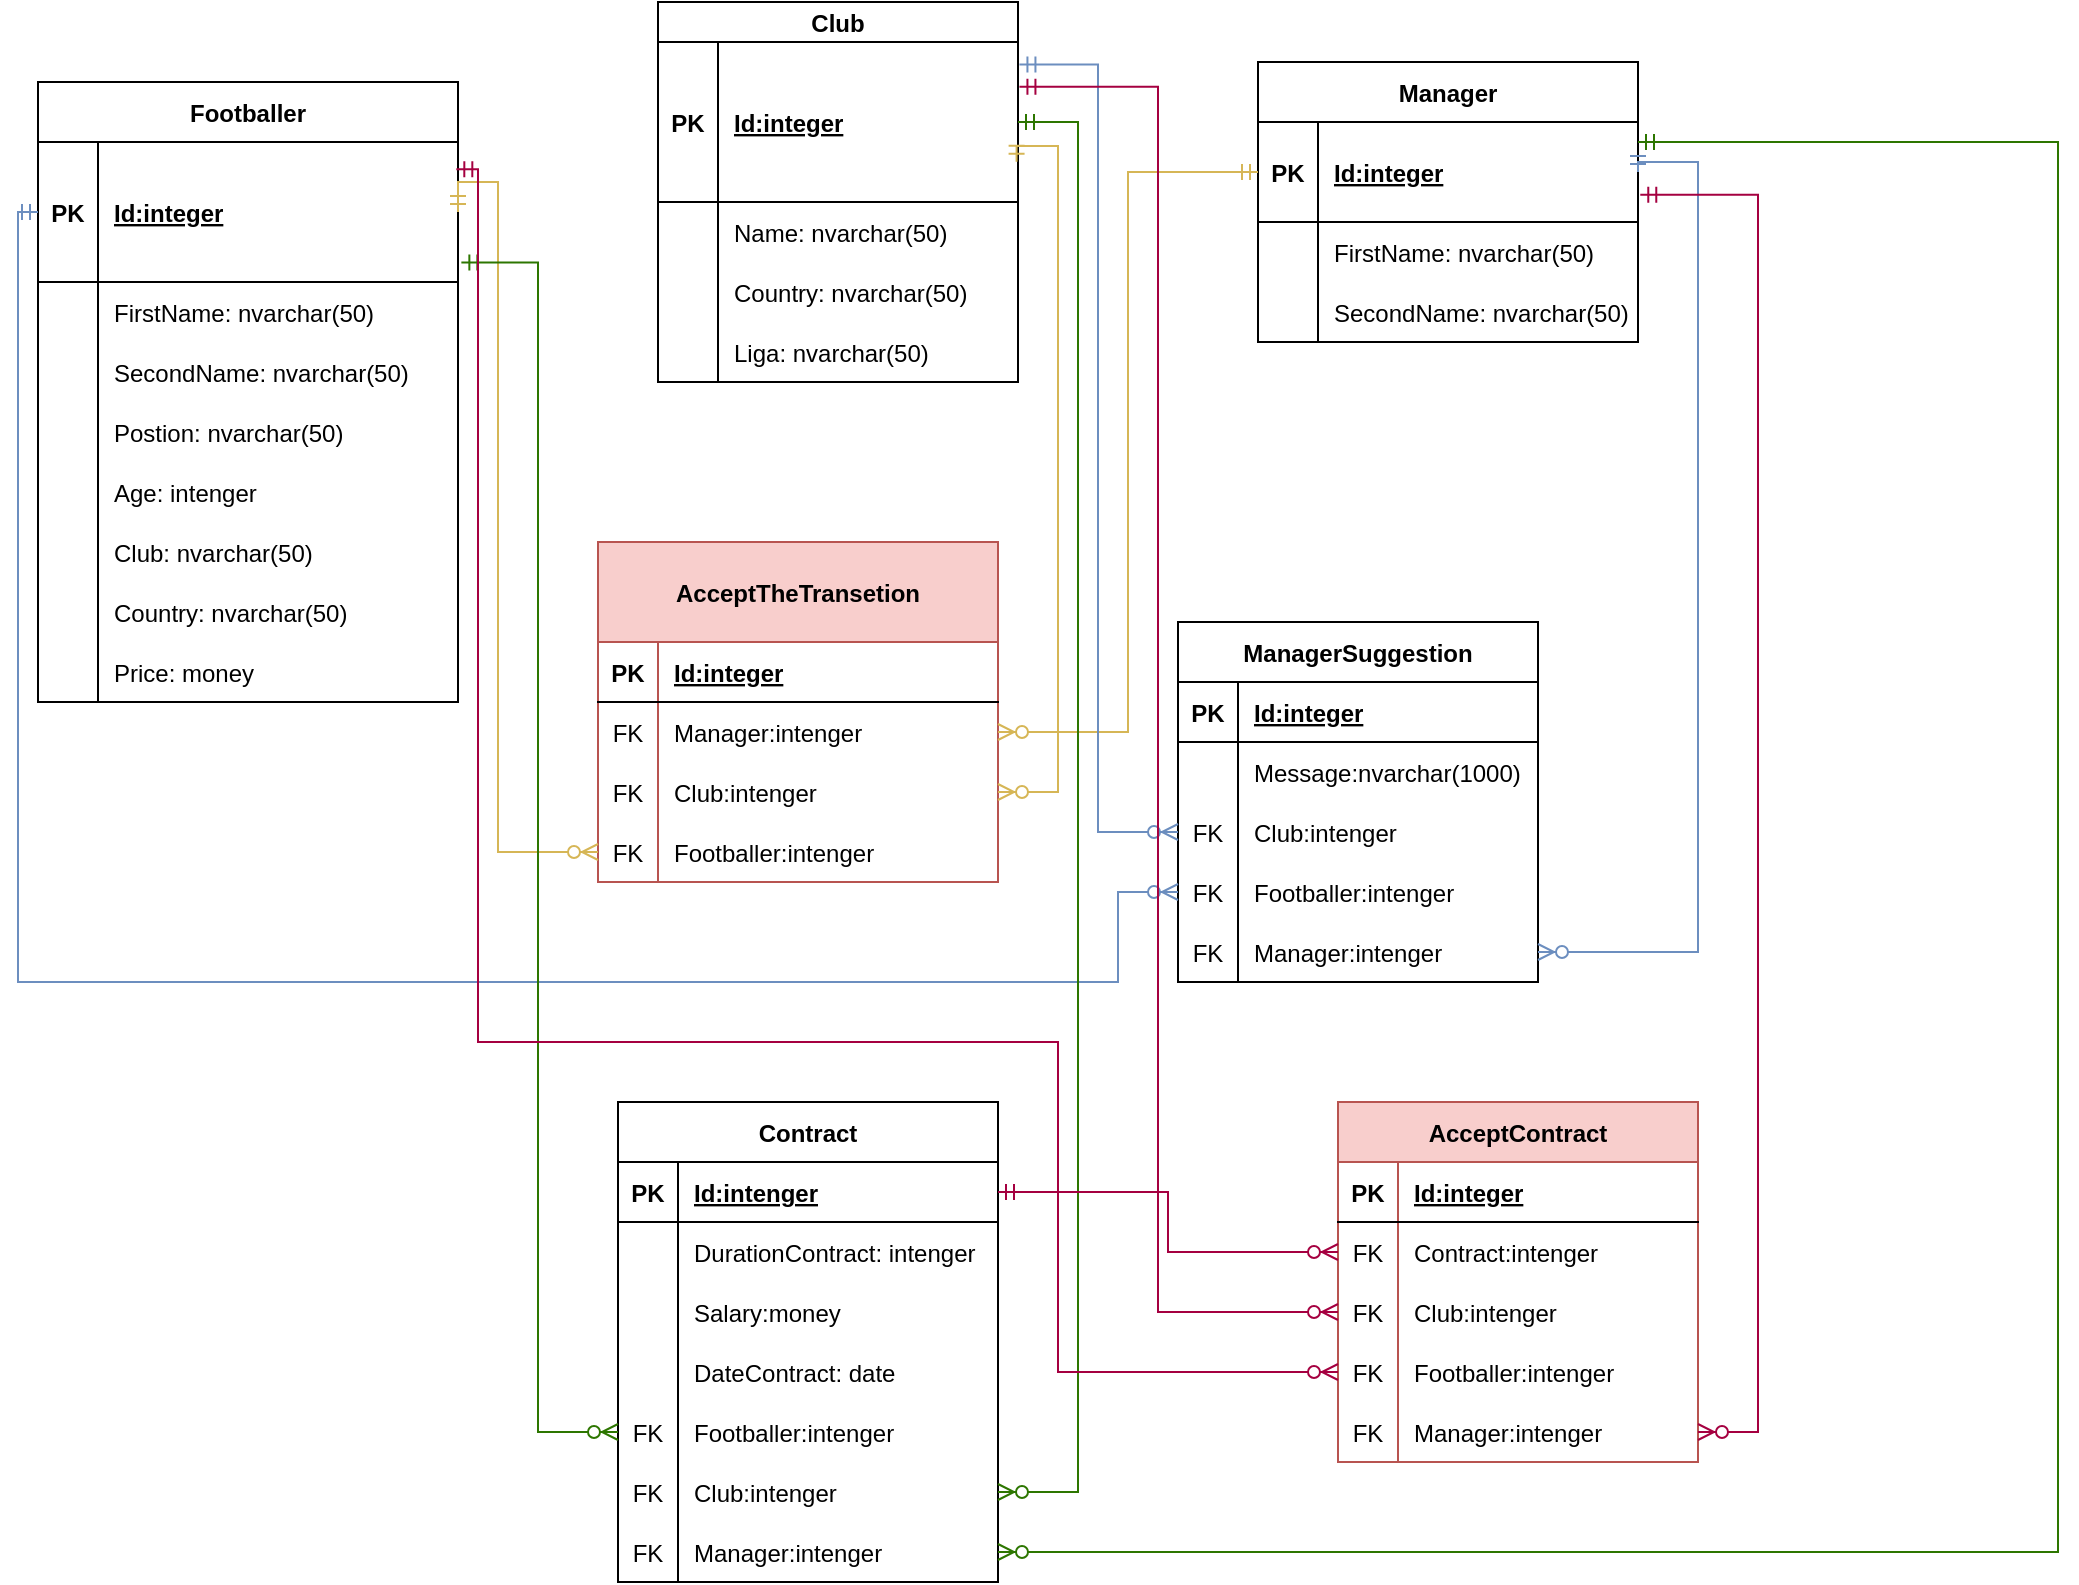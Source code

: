 <mxfile version="15.9.4" type="github"><diagram id="acwVc5v39ysQMTDECfYv" name="Page-1"><mxGraphModel dx="1038" dy="548" grid="1" gridSize="10" guides="1" tooltips="1" connect="1" arrows="1" fold="1" page="1" pageScale="1" pageWidth="827" pageHeight="1169" math="0" shadow="0"><root><mxCell id="0"/><mxCell id="1" parent="0"/><mxCell id="vUeSUn33Qwsp_pRUxLG4-1" value="Footballer" style="shape=table;startSize=30;container=1;collapsible=1;childLayout=tableLayout;fixedRows=1;rowLines=0;fontStyle=1;align=center;resizeLast=1;" parent="1" vertex="1"><mxGeometry x="60" y="70" width="210" height="310" as="geometry"/></mxCell><mxCell id="vUeSUn33Qwsp_pRUxLG4-2" value="" style="shape=partialRectangle;collapsible=0;dropTarget=0;pointerEvents=0;fillColor=none;top=0;left=0;bottom=1;right=0;points=[[0,0.5],[1,0.5]];portConstraint=eastwest;" parent="vUeSUn33Qwsp_pRUxLG4-1" vertex="1"><mxGeometry y="30" width="210" height="70" as="geometry"/></mxCell><mxCell id="vUeSUn33Qwsp_pRUxLG4-3" value="PK" style="shape=partialRectangle;connectable=0;fillColor=none;top=0;left=0;bottom=0;right=0;fontStyle=1;overflow=hidden;" parent="vUeSUn33Qwsp_pRUxLG4-2" vertex="1"><mxGeometry width="30" height="70" as="geometry"><mxRectangle width="30" height="70" as="alternateBounds"/></mxGeometry></mxCell><mxCell id="vUeSUn33Qwsp_pRUxLG4-4" value="Id:integer" style="shape=partialRectangle;connectable=0;fillColor=none;top=0;left=0;bottom=0;right=0;align=left;spacingLeft=6;fontStyle=5;overflow=hidden;" parent="vUeSUn33Qwsp_pRUxLG4-2" vertex="1"><mxGeometry x="30" width="180" height="70" as="geometry"><mxRectangle width="180" height="70" as="alternateBounds"/></mxGeometry></mxCell><mxCell id="vUeSUn33Qwsp_pRUxLG4-5" value="" style="shape=partialRectangle;collapsible=0;dropTarget=0;pointerEvents=0;fillColor=none;top=0;left=0;bottom=0;right=0;points=[[0,0.5],[1,0.5]];portConstraint=eastwest;" parent="vUeSUn33Qwsp_pRUxLG4-1" vertex="1"><mxGeometry y="100" width="210" height="30" as="geometry"/></mxCell><mxCell id="vUeSUn33Qwsp_pRUxLG4-6" value="" style="shape=partialRectangle;connectable=0;fillColor=none;top=0;left=0;bottom=0;right=0;editable=1;overflow=hidden;" parent="vUeSUn33Qwsp_pRUxLG4-5" vertex="1"><mxGeometry width="30" height="30" as="geometry"><mxRectangle width="30" height="30" as="alternateBounds"/></mxGeometry></mxCell><mxCell id="vUeSUn33Qwsp_pRUxLG4-7" value="FirstName: nvarchar(50)" style="shape=partialRectangle;connectable=0;fillColor=none;top=0;left=0;bottom=0;right=0;align=left;spacingLeft=6;overflow=hidden;" parent="vUeSUn33Qwsp_pRUxLG4-5" vertex="1"><mxGeometry x="30" width="180" height="30" as="geometry"><mxRectangle width="180" height="30" as="alternateBounds"/></mxGeometry></mxCell><mxCell id="vUeSUn33Qwsp_pRUxLG4-8" value="" style="shape=partialRectangle;collapsible=0;dropTarget=0;pointerEvents=0;fillColor=none;top=0;left=0;bottom=0;right=0;points=[[0,0.5],[1,0.5]];portConstraint=eastwest;" parent="vUeSUn33Qwsp_pRUxLG4-1" vertex="1"><mxGeometry y="130" width="210" height="30" as="geometry"/></mxCell><mxCell id="vUeSUn33Qwsp_pRUxLG4-9" value="" style="shape=partialRectangle;connectable=0;fillColor=none;top=0;left=0;bottom=0;right=0;editable=1;overflow=hidden;" parent="vUeSUn33Qwsp_pRUxLG4-8" vertex="1"><mxGeometry width="30" height="30" as="geometry"><mxRectangle width="30" height="30" as="alternateBounds"/></mxGeometry></mxCell><mxCell id="vUeSUn33Qwsp_pRUxLG4-10" value="SecondName: nvarchar(50)" style="shape=partialRectangle;connectable=0;fillColor=none;top=0;left=0;bottom=0;right=0;align=left;spacingLeft=6;overflow=hidden;" parent="vUeSUn33Qwsp_pRUxLG4-8" vertex="1"><mxGeometry x="30" width="180" height="30" as="geometry"><mxRectangle width="180" height="30" as="alternateBounds"/></mxGeometry></mxCell><mxCell id="vUeSUn33Qwsp_pRUxLG4-11" value="" style="shape=partialRectangle;collapsible=0;dropTarget=0;pointerEvents=0;fillColor=none;top=0;left=0;bottom=0;right=0;points=[[0,0.5],[1,0.5]];portConstraint=eastwest;" parent="vUeSUn33Qwsp_pRUxLG4-1" vertex="1"><mxGeometry y="160" width="210" height="30" as="geometry"/></mxCell><mxCell id="vUeSUn33Qwsp_pRUxLG4-12" value="" style="shape=partialRectangle;connectable=0;fillColor=none;top=0;left=0;bottom=0;right=0;editable=1;overflow=hidden;" parent="vUeSUn33Qwsp_pRUxLG4-11" vertex="1"><mxGeometry width="30" height="30" as="geometry"><mxRectangle width="30" height="30" as="alternateBounds"/></mxGeometry></mxCell><mxCell id="vUeSUn33Qwsp_pRUxLG4-13" value="Postion: nvarchar(50)" style="shape=partialRectangle;connectable=0;fillColor=none;top=0;left=0;bottom=0;right=0;align=left;spacingLeft=6;overflow=hidden;" parent="vUeSUn33Qwsp_pRUxLG4-11" vertex="1"><mxGeometry x="30" width="180" height="30" as="geometry"><mxRectangle width="180" height="30" as="alternateBounds"/></mxGeometry></mxCell><mxCell id="vUeSUn33Qwsp_pRUxLG4-15" value="" style="shape=partialRectangle;collapsible=0;dropTarget=0;pointerEvents=0;fillColor=none;top=0;left=0;bottom=0;right=0;points=[[0,0.5],[1,0.5]];portConstraint=eastwest;" parent="vUeSUn33Qwsp_pRUxLG4-1" vertex="1"><mxGeometry y="190" width="210" height="30" as="geometry"/></mxCell><mxCell id="vUeSUn33Qwsp_pRUxLG4-16" value="" style="shape=partialRectangle;connectable=0;fillColor=none;top=0;left=0;bottom=0;right=0;editable=1;overflow=hidden;" parent="vUeSUn33Qwsp_pRUxLG4-15" vertex="1"><mxGeometry width="30" height="30" as="geometry"><mxRectangle width="30" height="30" as="alternateBounds"/></mxGeometry></mxCell><mxCell id="vUeSUn33Qwsp_pRUxLG4-17" value="Age: intenger" style="shape=partialRectangle;connectable=0;fillColor=none;top=0;left=0;bottom=0;right=0;align=left;spacingLeft=6;overflow=hidden;" parent="vUeSUn33Qwsp_pRUxLG4-15" vertex="1"><mxGeometry x="30" width="180" height="30" as="geometry"><mxRectangle width="180" height="30" as="alternateBounds"/></mxGeometry></mxCell><mxCell id="vUeSUn33Qwsp_pRUxLG4-18" value="" style="shape=partialRectangle;collapsible=0;dropTarget=0;pointerEvents=0;fillColor=none;top=0;left=0;bottom=0;right=0;points=[[0,0.5],[1,0.5]];portConstraint=eastwest;" parent="vUeSUn33Qwsp_pRUxLG4-1" vertex="1"><mxGeometry y="220" width="210" height="30" as="geometry"/></mxCell><mxCell id="vUeSUn33Qwsp_pRUxLG4-19" value="" style="shape=partialRectangle;connectable=0;fillColor=none;top=0;left=0;bottom=0;right=0;editable=1;overflow=hidden;" parent="vUeSUn33Qwsp_pRUxLG4-18" vertex="1"><mxGeometry width="30" height="30" as="geometry"><mxRectangle width="30" height="30" as="alternateBounds"/></mxGeometry></mxCell><mxCell id="vUeSUn33Qwsp_pRUxLG4-20" value="Club: nvarchar(50)" style="shape=partialRectangle;connectable=0;fillColor=none;top=0;left=0;bottom=0;right=0;align=left;spacingLeft=6;overflow=hidden;" parent="vUeSUn33Qwsp_pRUxLG4-18" vertex="1"><mxGeometry x="30" width="180" height="30" as="geometry"><mxRectangle width="180" height="30" as="alternateBounds"/></mxGeometry></mxCell><mxCell id="ce2rKL3vM-uXeBooXvQE-56" value="" style="shape=partialRectangle;collapsible=0;dropTarget=0;pointerEvents=0;fillColor=none;top=0;left=0;bottom=0;right=0;points=[[0,0.5],[1,0.5]];portConstraint=eastwest;" parent="vUeSUn33Qwsp_pRUxLG4-1" vertex="1"><mxGeometry y="250" width="210" height="30" as="geometry"/></mxCell><mxCell id="ce2rKL3vM-uXeBooXvQE-57" value="" style="shape=partialRectangle;connectable=0;fillColor=none;top=0;left=0;bottom=0;right=0;editable=1;overflow=hidden;" parent="ce2rKL3vM-uXeBooXvQE-56" vertex="1"><mxGeometry width="30" height="30" as="geometry"><mxRectangle width="30" height="30" as="alternateBounds"/></mxGeometry></mxCell><mxCell id="ce2rKL3vM-uXeBooXvQE-58" value="Country: nvarchar(50)" style="shape=partialRectangle;connectable=0;fillColor=none;top=0;left=0;bottom=0;right=0;align=left;spacingLeft=6;overflow=hidden;" parent="ce2rKL3vM-uXeBooXvQE-56" vertex="1"><mxGeometry x="30" width="180" height="30" as="geometry"><mxRectangle width="180" height="30" as="alternateBounds"/></mxGeometry></mxCell><mxCell id="ce2rKL3vM-uXeBooXvQE-1" value="" style="shape=partialRectangle;collapsible=0;dropTarget=0;pointerEvents=0;fillColor=none;top=0;left=0;bottom=0;right=0;points=[[0,0.5],[1,0.5]];portConstraint=eastwest;" parent="vUeSUn33Qwsp_pRUxLG4-1" vertex="1"><mxGeometry y="280" width="210" height="30" as="geometry"/></mxCell><mxCell id="ce2rKL3vM-uXeBooXvQE-2" value="" style="shape=partialRectangle;connectable=0;fillColor=none;top=0;left=0;bottom=0;right=0;editable=1;overflow=hidden;" parent="ce2rKL3vM-uXeBooXvQE-1" vertex="1"><mxGeometry width="30" height="30" as="geometry"><mxRectangle width="30" height="30" as="alternateBounds"/></mxGeometry></mxCell><mxCell id="ce2rKL3vM-uXeBooXvQE-3" value="Price: money" style="shape=partialRectangle;connectable=0;fillColor=none;top=0;left=0;bottom=0;right=0;align=left;spacingLeft=6;overflow=hidden;" parent="ce2rKL3vM-uXeBooXvQE-1" vertex="1"><mxGeometry x="30" width="180" height="30" as="geometry"><mxRectangle width="180" height="30" as="alternateBounds"/></mxGeometry></mxCell><mxCell id="vUeSUn33Qwsp_pRUxLG4-21" value="Manager" style="shape=table;startSize=30;container=1;collapsible=1;childLayout=tableLayout;fixedRows=1;rowLines=0;fontStyle=1;align=center;resizeLast=1;" parent="1" vertex="1"><mxGeometry x="670" y="60" width="190" height="140" as="geometry"/></mxCell><mxCell id="vUeSUn33Qwsp_pRUxLG4-22" value="" style="shape=partialRectangle;collapsible=0;dropTarget=0;pointerEvents=0;fillColor=none;top=0;left=0;bottom=1;right=0;points=[[0,0.5],[1,0.5]];portConstraint=eastwest;" parent="vUeSUn33Qwsp_pRUxLG4-21" vertex="1"><mxGeometry y="30" width="190" height="50" as="geometry"/></mxCell><mxCell id="vUeSUn33Qwsp_pRUxLG4-23" value="PK" style="shape=partialRectangle;connectable=0;fillColor=none;top=0;left=0;bottom=0;right=0;fontStyle=1;overflow=hidden;" parent="vUeSUn33Qwsp_pRUxLG4-22" vertex="1"><mxGeometry width="30" height="50" as="geometry"><mxRectangle width="30" height="50" as="alternateBounds"/></mxGeometry></mxCell><mxCell id="vUeSUn33Qwsp_pRUxLG4-24" value="Id:integer" style="shape=partialRectangle;connectable=0;fillColor=none;top=0;left=0;bottom=0;right=0;align=left;spacingLeft=6;fontStyle=5;overflow=hidden;" parent="vUeSUn33Qwsp_pRUxLG4-22" vertex="1"><mxGeometry x="30" width="160" height="50" as="geometry"><mxRectangle width="160" height="50" as="alternateBounds"/></mxGeometry></mxCell><mxCell id="vUeSUn33Qwsp_pRUxLG4-25" value="" style="shape=partialRectangle;collapsible=0;dropTarget=0;pointerEvents=0;fillColor=none;top=0;left=0;bottom=0;right=0;points=[[0,0.5],[1,0.5]];portConstraint=eastwest;" parent="vUeSUn33Qwsp_pRUxLG4-21" vertex="1"><mxGeometry y="80" width="190" height="30" as="geometry"/></mxCell><mxCell id="vUeSUn33Qwsp_pRUxLG4-26" value="" style="shape=partialRectangle;connectable=0;fillColor=none;top=0;left=0;bottom=0;right=0;editable=1;overflow=hidden;" parent="vUeSUn33Qwsp_pRUxLG4-25" vertex="1"><mxGeometry width="30" height="30" as="geometry"><mxRectangle width="30" height="30" as="alternateBounds"/></mxGeometry></mxCell><mxCell id="vUeSUn33Qwsp_pRUxLG4-27" value="FirstName: nvarchar(50)" style="shape=partialRectangle;connectable=0;fillColor=none;top=0;left=0;bottom=0;right=0;align=left;spacingLeft=6;overflow=hidden;" parent="vUeSUn33Qwsp_pRUxLG4-25" vertex="1"><mxGeometry x="30" width="160" height="30" as="geometry"><mxRectangle width="160" height="30" as="alternateBounds"/></mxGeometry></mxCell><mxCell id="vUeSUn33Qwsp_pRUxLG4-28" value="" style="shape=partialRectangle;collapsible=0;dropTarget=0;pointerEvents=0;fillColor=none;top=0;left=0;bottom=0;right=0;points=[[0,0.5],[1,0.5]];portConstraint=eastwest;" parent="vUeSUn33Qwsp_pRUxLG4-21" vertex="1"><mxGeometry y="110" width="190" height="30" as="geometry"/></mxCell><mxCell id="vUeSUn33Qwsp_pRUxLG4-29" value="" style="shape=partialRectangle;connectable=0;fillColor=none;top=0;left=0;bottom=0;right=0;editable=1;overflow=hidden;" parent="vUeSUn33Qwsp_pRUxLG4-28" vertex="1"><mxGeometry width="30" height="30" as="geometry"><mxRectangle width="30" height="30" as="alternateBounds"/></mxGeometry></mxCell><mxCell id="vUeSUn33Qwsp_pRUxLG4-30" value="SecondName: nvarchar(50)" style="shape=partialRectangle;connectable=0;fillColor=none;top=0;left=0;bottom=0;right=0;align=left;spacingLeft=6;overflow=hidden;" parent="vUeSUn33Qwsp_pRUxLG4-28" vertex="1"><mxGeometry x="30" width="160" height="30" as="geometry"><mxRectangle width="160" height="30" as="alternateBounds"/></mxGeometry></mxCell><mxCell id="vUeSUn33Qwsp_pRUxLG4-34" value="Club" style="shape=table;startSize=20;container=1;collapsible=1;childLayout=tableLayout;fixedRows=1;rowLines=0;fontStyle=1;align=center;resizeLast=1;" parent="1" vertex="1"><mxGeometry x="370" y="30" width="180" height="190" as="geometry"/></mxCell><mxCell id="vUeSUn33Qwsp_pRUxLG4-35" value="" style="shape=partialRectangle;collapsible=0;dropTarget=0;pointerEvents=0;fillColor=none;top=0;left=0;bottom=1;right=0;points=[[0,0.5],[1,0.5]];portConstraint=eastwest;" parent="vUeSUn33Qwsp_pRUxLG4-34" vertex="1"><mxGeometry y="20" width="180" height="80" as="geometry"/></mxCell><mxCell id="vUeSUn33Qwsp_pRUxLG4-36" value="PK" style="shape=partialRectangle;connectable=0;fillColor=none;top=0;left=0;bottom=0;right=0;fontStyle=1;overflow=hidden;" parent="vUeSUn33Qwsp_pRUxLG4-35" vertex="1"><mxGeometry width="30" height="80" as="geometry"><mxRectangle width="30" height="80" as="alternateBounds"/></mxGeometry></mxCell><mxCell id="vUeSUn33Qwsp_pRUxLG4-37" value="Id:integer" style="shape=partialRectangle;connectable=0;fillColor=none;top=0;left=0;bottom=0;right=0;align=left;spacingLeft=6;fontStyle=5;overflow=hidden;" parent="vUeSUn33Qwsp_pRUxLG4-35" vertex="1"><mxGeometry x="30" width="150" height="80" as="geometry"><mxRectangle width="150" height="80" as="alternateBounds"/></mxGeometry></mxCell><mxCell id="vUeSUn33Qwsp_pRUxLG4-38" value="" style="shape=partialRectangle;collapsible=0;dropTarget=0;pointerEvents=0;fillColor=none;top=0;left=0;bottom=0;right=0;points=[[0,0.5],[1,0.5]];portConstraint=eastwest;" parent="vUeSUn33Qwsp_pRUxLG4-34" vertex="1"><mxGeometry y="100" width="180" height="30" as="geometry"/></mxCell><mxCell id="vUeSUn33Qwsp_pRUxLG4-39" value="" style="shape=partialRectangle;connectable=0;fillColor=none;top=0;left=0;bottom=0;right=0;editable=1;overflow=hidden;" parent="vUeSUn33Qwsp_pRUxLG4-38" vertex="1"><mxGeometry width="30" height="30" as="geometry"><mxRectangle width="30" height="30" as="alternateBounds"/></mxGeometry></mxCell><mxCell id="vUeSUn33Qwsp_pRUxLG4-40" value="Name: nvarchar(50)" style="shape=partialRectangle;connectable=0;fillColor=none;top=0;left=0;bottom=0;right=0;align=left;spacingLeft=6;overflow=hidden;" parent="vUeSUn33Qwsp_pRUxLG4-38" vertex="1"><mxGeometry x="30" width="150" height="30" as="geometry"><mxRectangle width="150" height="30" as="alternateBounds"/></mxGeometry></mxCell><mxCell id="vUeSUn33Qwsp_pRUxLG4-41" value="" style="shape=partialRectangle;collapsible=0;dropTarget=0;pointerEvents=0;fillColor=none;top=0;left=0;bottom=0;right=0;points=[[0,0.5],[1,0.5]];portConstraint=eastwest;" parent="vUeSUn33Qwsp_pRUxLG4-34" vertex="1"><mxGeometry y="130" width="180" height="30" as="geometry"/></mxCell><mxCell id="vUeSUn33Qwsp_pRUxLG4-42" value="" style="shape=partialRectangle;connectable=0;fillColor=none;top=0;left=0;bottom=0;right=0;editable=1;overflow=hidden;" parent="vUeSUn33Qwsp_pRUxLG4-41" vertex="1"><mxGeometry width="30" height="30" as="geometry"><mxRectangle width="30" height="30" as="alternateBounds"/></mxGeometry></mxCell><mxCell id="vUeSUn33Qwsp_pRUxLG4-43" value="Country: nvarchar(50)" style="shape=partialRectangle;connectable=0;fillColor=none;top=0;left=0;bottom=0;right=0;align=left;spacingLeft=6;overflow=hidden;" parent="vUeSUn33Qwsp_pRUxLG4-41" vertex="1"><mxGeometry x="30" width="150" height="30" as="geometry"><mxRectangle width="150" height="30" as="alternateBounds"/></mxGeometry></mxCell><mxCell id="vUeSUn33Qwsp_pRUxLG4-44" value="" style="shape=partialRectangle;collapsible=0;dropTarget=0;pointerEvents=0;fillColor=none;top=0;left=0;bottom=0;right=0;points=[[0,0.5],[1,0.5]];portConstraint=eastwest;" parent="vUeSUn33Qwsp_pRUxLG4-34" vertex="1"><mxGeometry y="160" width="180" height="30" as="geometry"/></mxCell><mxCell id="vUeSUn33Qwsp_pRUxLG4-45" value="" style="shape=partialRectangle;connectable=0;fillColor=none;top=0;left=0;bottom=0;right=0;editable=1;overflow=hidden;" parent="vUeSUn33Qwsp_pRUxLG4-44" vertex="1"><mxGeometry width="30" height="30" as="geometry"><mxRectangle width="30" height="30" as="alternateBounds"/></mxGeometry></mxCell><mxCell id="vUeSUn33Qwsp_pRUxLG4-46" value="Liga: nvarchar(50)" style="shape=partialRectangle;connectable=0;fillColor=none;top=0;left=0;bottom=0;right=0;align=left;spacingLeft=6;overflow=hidden;" parent="vUeSUn33Qwsp_pRUxLG4-44" vertex="1"><mxGeometry x="30" width="150" height="30" as="geometry"><mxRectangle width="150" height="30" as="alternateBounds"/></mxGeometry></mxCell><mxCell id="vUeSUn33Qwsp_pRUxLG4-47" value="AcceptTheTransetion" style="shape=table;startSize=50;container=1;collapsible=1;childLayout=tableLayout;fixedRows=1;rowLines=0;fontStyle=1;align=center;resizeLast=1;fillColor=#f8cecc;strokeColor=#b85450;" parent="1" vertex="1"><mxGeometry x="340" y="300" width="200" height="170" as="geometry"/></mxCell><mxCell id="vUeSUn33Qwsp_pRUxLG4-48" value="" style="shape=partialRectangle;collapsible=0;dropTarget=0;pointerEvents=0;fillColor=none;top=0;left=0;bottom=1;right=0;points=[[0,0.5],[1,0.5]];portConstraint=eastwest;" parent="vUeSUn33Qwsp_pRUxLG4-47" vertex="1"><mxGeometry y="50" width="200" height="30" as="geometry"/></mxCell><mxCell id="vUeSUn33Qwsp_pRUxLG4-49" value="PK" style="shape=partialRectangle;connectable=0;fillColor=none;top=0;left=0;bottom=0;right=0;fontStyle=1;overflow=hidden;" parent="vUeSUn33Qwsp_pRUxLG4-48" vertex="1"><mxGeometry width="30" height="30" as="geometry"><mxRectangle width="30" height="30" as="alternateBounds"/></mxGeometry></mxCell><mxCell id="vUeSUn33Qwsp_pRUxLG4-50" value="Id:integer" style="shape=partialRectangle;connectable=0;fillColor=none;top=0;left=0;bottom=0;right=0;align=left;spacingLeft=6;fontStyle=5;overflow=hidden;" parent="vUeSUn33Qwsp_pRUxLG4-48" vertex="1"><mxGeometry x="30" width="170" height="30" as="geometry"><mxRectangle width="170" height="30" as="alternateBounds"/></mxGeometry></mxCell><mxCell id="9azKc_tEf6fSZNbDi64x-2" value="" style="shape=partialRectangle;collapsible=0;dropTarget=0;pointerEvents=0;fillColor=none;top=0;left=0;bottom=0;right=0;points=[[0,0.5],[1,0.5]];portConstraint=eastwest;" parent="vUeSUn33Qwsp_pRUxLG4-47" vertex="1"><mxGeometry y="80" width="200" height="30" as="geometry"/></mxCell><mxCell id="9azKc_tEf6fSZNbDi64x-3" value="FK" style="shape=partialRectangle;connectable=0;fillColor=none;top=0;left=0;bottom=0;right=0;editable=1;overflow=hidden;" parent="9azKc_tEf6fSZNbDi64x-2" vertex="1"><mxGeometry width="30" height="30" as="geometry"><mxRectangle width="30" height="30" as="alternateBounds"/></mxGeometry></mxCell><mxCell id="9azKc_tEf6fSZNbDi64x-4" value="Manager:intenger" style="shape=partialRectangle;connectable=0;fillColor=none;top=0;left=0;bottom=0;right=0;align=left;spacingLeft=6;overflow=hidden;" parent="9azKc_tEf6fSZNbDi64x-2" vertex="1"><mxGeometry x="30" width="170" height="30" as="geometry"><mxRectangle width="170" height="30" as="alternateBounds"/></mxGeometry></mxCell><mxCell id="9azKc_tEf6fSZNbDi64x-5" value="" style="shape=partialRectangle;collapsible=0;dropTarget=0;pointerEvents=0;fillColor=none;top=0;left=0;bottom=0;right=0;points=[[0,0.5],[1,0.5]];portConstraint=eastwest;" parent="vUeSUn33Qwsp_pRUxLG4-47" vertex="1"><mxGeometry y="110" width="200" height="30" as="geometry"/></mxCell><mxCell id="9azKc_tEf6fSZNbDi64x-6" value="FK" style="shape=partialRectangle;connectable=0;fillColor=none;top=0;left=0;bottom=0;right=0;editable=1;overflow=hidden;" parent="9azKc_tEf6fSZNbDi64x-5" vertex="1"><mxGeometry width="30" height="30" as="geometry"><mxRectangle width="30" height="30" as="alternateBounds"/></mxGeometry></mxCell><mxCell id="9azKc_tEf6fSZNbDi64x-7" value="Club:intenger" style="shape=partialRectangle;connectable=0;fillColor=none;top=0;left=0;bottom=0;right=0;align=left;spacingLeft=6;overflow=hidden;" parent="9azKc_tEf6fSZNbDi64x-5" vertex="1"><mxGeometry x="30" width="170" height="30" as="geometry"><mxRectangle width="170" height="30" as="alternateBounds"/></mxGeometry></mxCell><mxCell id="ce2rKL3vM-uXeBooXvQE-7" value="" style="shape=partialRectangle;collapsible=0;dropTarget=0;pointerEvents=0;fillColor=none;top=0;left=0;bottom=0;right=0;points=[[0,0.5],[1,0.5]];portConstraint=eastwest;" parent="vUeSUn33Qwsp_pRUxLG4-47" vertex="1"><mxGeometry y="140" width="200" height="30" as="geometry"/></mxCell><mxCell id="ce2rKL3vM-uXeBooXvQE-8" value="FK" style="shape=partialRectangle;connectable=0;fillColor=none;top=0;left=0;bottom=0;right=0;editable=1;overflow=hidden;" parent="ce2rKL3vM-uXeBooXvQE-7" vertex="1"><mxGeometry width="30" height="30" as="geometry"><mxRectangle width="30" height="30" as="alternateBounds"/></mxGeometry></mxCell><mxCell id="ce2rKL3vM-uXeBooXvQE-9" value="Footballer:intenger" style="shape=partialRectangle;connectable=0;fillColor=none;top=0;left=0;bottom=0;right=0;align=left;spacingLeft=6;overflow=hidden;" parent="ce2rKL3vM-uXeBooXvQE-7" vertex="1"><mxGeometry x="30" width="170" height="30" as="geometry"><mxRectangle width="170" height="30" as="alternateBounds"/></mxGeometry></mxCell><mxCell id="vUeSUn33Qwsp_pRUxLG4-66" value="ManagerSuggestion" style="shape=table;startSize=30;container=1;collapsible=1;childLayout=tableLayout;fixedRows=1;rowLines=0;fontStyle=1;align=center;resizeLast=1;" parent="1" vertex="1"><mxGeometry x="630" y="340" width="180" height="180" as="geometry"/></mxCell><mxCell id="vUeSUn33Qwsp_pRUxLG4-67" value="" style="shape=partialRectangle;collapsible=0;dropTarget=0;pointerEvents=0;fillColor=none;top=0;left=0;bottom=1;right=0;points=[[0,0.5],[1,0.5]];portConstraint=eastwest;" parent="vUeSUn33Qwsp_pRUxLG4-66" vertex="1"><mxGeometry y="30" width="180" height="30" as="geometry"/></mxCell><mxCell id="vUeSUn33Qwsp_pRUxLG4-68" value="PK" style="shape=partialRectangle;connectable=0;fillColor=none;top=0;left=0;bottom=0;right=0;fontStyle=1;overflow=hidden;" parent="vUeSUn33Qwsp_pRUxLG4-67" vertex="1"><mxGeometry width="30" height="30" as="geometry"><mxRectangle width="30" height="30" as="alternateBounds"/></mxGeometry></mxCell><mxCell id="vUeSUn33Qwsp_pRUxLG4-69" value="Id:integer" style="shape=partialRectangle;connectable=0;fillColor=none;top=0;left=0;bottom=0;right=0;align=left;spacingLeft=6;fontStyle=5;overflow=hidden;" parent="vUeSUn33Qwsp_pRUxLG4-67" vertex="1"><mxGeometry x="30" width="150" height="30" as="geometry"><mxRectangle width="150" height="30" as="alternateBounds"/></mxGeometry></mxCell><mxCell id="vUeSUn33Qwsp_pRUxLG4-70" value="" style="shape=partialRectangle;collapsible=0;dropTarget=0;pointerEvents=0;fillColor=none;top=0;left=0;bottom=0;right=0;points=[[0,0.5],[1,0.5]];portConstraint=eastwest;" parent="vUeSUn33Qwsp_pRUxLG4-66" vertex="1"><mxGeometry y="60" width="180" height="30" as="geometry"/></mxCell><mxCell id="vUeSUn33Qwsp_pRUxLG4-71" value="" style="shape=partialRectangle;connectable=0;fillColor=none;top=0;left=0;bottom=0;right=0;editable=1;overflow=hidden;" parent="vUeSUn33Qwsp_pRUxLG4-70" vertex="1"><mxGeometry width="30" height="30" as="geometry"><mxRectangle width="30" height="30" as="alternateBounds"/></mxGeometry></mxCell><mxCell id="vUeSUn33Qwsp_pRUxLG4-72" value="Message:nvarchar(1000)" style="shape=partialRectangle;connectable=0;fillColor=none;top=0;left=0;bottom=0;right=0;align=left;spacingLeft=6;overflow=hidden;" parent="vUeSUn33Qwsp_pRUxLG4-70" vertex="1"><mxGeometry x="30" width="150" height="30" as="geometry"><mxRectangle width="150" height="30" as="alternateBounds"/></mxGeometry></mxCell><mxCell id="vUeSUn33Qwsp_pRUxLG4-98" value="" style="shape=partialRectangle;collapsible=0;dropTarget=0;pointerEvents=0;fillColor=none;top=0;left=0;bottom=0;right=0;points=[[0,0.5],[1,0.5]];portConstraint=eastwest;" parent="vUeSUn33Qwsp_pRUxLG4-66" vertex="1"><mxGeometry y="90" width="180" height="30" as="geometry"/></mxCell><mxCell id="vUeSUn33Qwsp_pRUxLG4-99" value="FK" style="shape=partialRectangle;connectable=0;fillColor=none;top=0;left=0;bottom=0;right=0;editable=1;overflow=hidden;" parent="vUeSUn33Qwsp_pRUxLG4-98" vertex="1"><mxGeometry width="30" height="30" as="geometry"><mxRectangle width="30" height="30" as="alternateBounds"/></mxGeometry></mxCell><mxCell id="vUeSUn33Qwsp_pRUxLG4-100" value="Club:intenger" style="shape=partialRectangle;connectable=0;fillColor=none;top=0;left=0;bottom=0;right=0;align=left;spacingLeft=6;overflow=hidden;" parent="vUeSUn33Qwsp_pRUxLG4-98" vertex="1"><mxGeometry x="30" width="150" height="30" as="geometry"><mxRectangle width="150" height="30" as="alternateBounds"/></mxGeometry></mxCell><mxCell id="vUeSUn33Qwsp_pRUxLG4-101" value="" style="shape=partialRectangle;collapsible=0;dropTarget=0;pointerEvents=0;fillColor=none;top=0;left=0;bottom=0;right=0;points=[[0,0.5],[1,0.5]];portConstraint=eastwest;" parent="vUeSUn33Qwsp_pRUxLG4-66" vertex="1"><mxGeometry y="120" width="180" height="30" as="geometry"/></mxCell><mxCell id="vUeSUn33Qwsp_pRUxLG4-102" value="FK" style="shape=partialRectangle;connectable=0;fillColor=none;top=0;left=0;bottom=0;right=0;editable=1;overflow=hidden;" parent="vUeSUn33Qwsp_pRUxLG4-101" vertex="1"><mxGeometry width="30" height="30" as="geometry"><mxRectangle width="30" height="30" as="alternateBounds"/></mxGeometry></mxCell><mxCell id="vUeSUn33Qwsp_pRUxLG4-103" value="Footballer:intenger" style="shape=partialRectangle;connectable=0;fillColor=none;top=0;left=0;bottom=0;right=0;align=left;spacingLeft=6;overflow=hidden;" parent="vUeSUn33Qwsp_pRUxLG4-101" vertex="1"><mxGeometry x="30" width="150" height="30" as="geometry"><mxRectangle width="150" height="30" as="alternateBounds"/></mxGeometry></mxCell><mxCell id="9azKc_tEf6fSZNbDi64x-22" value="" style="shape=partialRectangle;collapsible=0;dropTarget=0;pointerEvents=0;fillColor=none;top=0;left=0;bottom=0;right=0;points=[[0,0.5],[1,0.5]];portConstraint=eastwest;" parent="vUeSUn33Qwsp_pRUxLG4-66" vertex="1"><mxGeometry y="150" width="180" height="30" as="geometry"/></mxCell><mxCell id="9azKc_tEf6fSZNbDi64x-23" value="FK" style="shape=partialRectangle;connectable=0;fillColor=none;top=0;left=0;bottom=0;right=0;editable=1;overflow=hidden;" parent="9azKc_tEf6fSZNbDi64x-22" vertex="1"><mxGeometry width="30" height="30" as="geometry"><mxRectangle width="30" height="30" as="alternateBounds"/></mxGeometry></mxCell><mxCell id="9azKc_tEf6fSZNbDi64x-24" value="Manager:intenger" style="shape=partialRectangle;connectable=0;fillColor=none;top=0;left=0;bottom=0;right=0;align=left;spacingLeft=6;overflow=hidden;" parent="9azKc_tEf6fSZNbDi64x-22" vertex="1"><mxGeometry x="30" width="150" height="30" as="geometry"><mxRectangle width="150" height="30" as="alternateBounds"/></mxGeometry></mxCell><mxCell id="vUeSUn33Qwsp_pRUxLG4-107" value="AcceptContract" style="shape=table;startSize=30;container=1;collapsible=1;childLayout=tableLayout;fixedRows=1;rowLines=0;fontStyle=1;align=center;resizeLast=1;fillColor=#f8cecc;strokeColor=#b85450;" parent="1" vertex="1"><mxGeometry x="710" y="580" width="180" height="180" as="geometry"/></mxCell><mxCell id="vUeSUn33Qwsp_pRUxLG4-108" value="" style="shape=partialRectangle;collapsible=0;dropTarget=0;pointerEvents=0;fillColor=none;top=0;left=0;bottom=1;right=0;points=[[0,0.5],[1,0.5]];portConstraint=eastwest;" parent="vUeSUn33Qwsp_pRUxLG4-107" vertex="1"><mxGeometry y="30" width="180" height="30" as="geometry"/></mxCell><mxCell id="vUeSUn33Qwsp_pRUxLG4-109" value="PK" style="shape=partialRectangle;connectable=0;fillColor=none;top=0;left=0;bottom=0;right=0;fontStyle=1;overflow=hidden;" parent="vUeSUn33Qwsp_pRUxLG4-108" vertex="1"><mxGeometry width="30" height="30" as="geometry"><mxRectangle width="30" height="30" as="alternateBounds"/></mxGeometry></mxCell><mxCell id="vUeSUn33Qwsp_pRUxLG4-110" value="Id:integer" style="shape=partialRectangle;connectable=0;fillColor=none;top=0;left=0;bottom=0;right=0;align=left;spacingLeft=6;fontStyle=5;overflow=hidden;" parent="vUeSUn33Qwsp_pRUxLG4-108" vertex="1"><mxGeometry x="30" width="150" height="30" as="geometry"><mxRectangle width="150" height="30" as="alternateBounds"/></mxGeometry></mxCell><mxCell id="ce2rKL3vM-uXeBooXvQE-34" value="" style="shape=partialRectangle;collapsible=0;dropTarget=0;pointerEvents=0;fillColor=none;top=0;left=0;bottom=0;right=0;points=[[0,0.5],[1,0.5]];portConstraint=eastwest;" parent="vUeSUn33Qwsp_pRUxLG4-107" vertex="1"><mxGeometry y="60" width="180" height="30" as="geometry"/></mxCell><mxCell id="ce2rKL3vM-uXeBooXvQE-35" value="FK" style="shape=partialRectangle;connectable=0;fillColor=none;top=0;left=0;bottom=0;right=0;editable=1;overflow=hidden;" parent="ce2rKL3vM-uXeBooXvQE-34" vertex="1"><mxGeometry width="30" height="30" as="geometry"><mxRectangle width="30" height="30" as="alternateBounds"/></mxGeometry></mxCell><mxCell id="ce2rKL3vM-uXeBooXvQE-36" value="Contract:intenger" style="shape=partialRectangle;connectable=0;fillColor=none;top=0;left=0;bottom=0;right=0;align=left;spacingLeft=6;overflow=hidden;" parent="ce2rKL3vM-uXeBooXvQE-34" vertex="1"><mxGeometry x="30" width="150" height="30" as="geometry"><mxRectangle width="150" height="30" as="alternateBounds"/></mxGeometry></mxCell><mxCell id="9azKc_tEf6fSZNbDi64x-37" value="" style="shape=partialRectangle;collapsible=0;dropTarget=0;pointerEvents=0;fillColor=none;top=0;left=0;bottom=0;right=0;points=[[0,0.5],[1,0.5]];portConstraint=eastwest;" parent="vUeSUn33Qwsp_pRUxLG4-107" vertex="1"><mxGeometry y="90" width="180" height="30" as="geometry"/></mxCell><mxCell id="9azKc_tEf6fSZNbDi64x-38" value="FK" style="shape=partialRectangle;connectable=0;fillColor=none;top=0;left=0;bottom=0;right=0;editable=1;overflow=hidden;" parent="9azKc_tEf6fSZNbDi64x-37" vertex="1"><mxGeometry width="30" height="30" as="geometry"><mxRectangle width="30" height="30" as="alternateBounds"/></mxGeometry></mxCell><mxCell id="9azKc_tEf6fSZNbDi64x-39" value="Club:intenger" style="shape=partialRectangle;connectable=0;fillColor=none;top=0;left=0;bottom=0;right=0;align=left;spacingLeft=6;overflow=hidden;" parent="9azKc_tEf6fSZNbDi64x-37" vertex="1"><mxGeometry x="30" width="150" height="30" as="geometry"><mxRectangle width="150" height="30" as="alternateBounds"/></mxGeometry></mxCell><mxCell id="9azKc_tEf6fSZNbDi64x-40" value="" style="shape=partialRectangle;collapsible=0;dropTarget=0;pointerEvents=0;fillColor=none;top=0;left=0;bottom=0;right=0;points=[[0,0.5],[1,0.5]];portConstraint=eastwest;" parent="vUeSUn33Qwsp_pRUxLG4-107" vertex="1"><mxGeometry y="120" width="180" height="30" as="geometry"/></mxCell><mxCell id="9azKc_tEf6fSZNbDi64x-41" value="FK" style="shape=partialRectangle;connectable=0;fillColor=none;top=0;left=0;bottom=0;right=0;editable=1;overflow=hidden;" parent="9azKc_tEf6fSZNbDi64x-40" vertex="1"><mxGeometry width="30" height="30" as="geometry"><mxRectangle width="30" height="30" as="alternateBounds"/></mxGeometry></mxCell><mxCell id="9azKc_tEf6fSZNbDi64x-42" value="Footballer:intenger" style="shape=partialRectangle;connectable=0;fillColor=none;top=0;left=0;bottom=0;right=0;align=left;spacingLeft=6;overflow=hidden;" parent="9azKc_tEf6fSZNbDi64x-40" vertex="1"><mxGeometry x="30" width="150" height="30" as="geometry"><mxRectangle width="150" height="30" as="alternateBounds"/></mxGeometry></mxCell><mxCell id="9azKc_tEf6fSZNbDi64x-43" value="" style="shape=partialRectangle;collapsible=0;dropTarget=0;pointerEvents=0;fillColor=none;top=0;left=0;bottom=0;right=0;points=[[0,0.5],[1,0.5]];portConstraint=eastwest;" parent="vUeSUn33Qwsp_pRUxLG4-107" vertex="1"><mxGeometry y="150" width="180" height="30" as="geometry"/></mxCell><mxCell id="9azKc_tEf6fSZNbDi64x-44" value="FK" style="shape=partialRectangle;connectable=0;fillColor=none;top=0;left=0;bottom=0;right=0;editable=1;overflow=hidden;" parent="9azKc_tEf6fSZNbDi64x-43" vertex="1"><mxGeometry width="30" height="30" as="geometry"><mxRectangle width="30" height="30" as="alternateBounds"/></mxGeometry></mxCell><mxCell id="9azKc_tEf6fSZNbDi64x-45" value="Manager:intenger" style="shape=partialRectangle;connectable=0;fillColor=none;top=0;left=0;bottom=0;right=0;align=left;spacingLeft=6;overflow=hidden;" parent="9azKc_tEf6fSZNbDi64x-43" vertex="1"><mxGeometry x="30" width="150" height="30" as="geometry"><mxRectangle width="150" height="30" as="alternateBounds"/></mxGeometry></mxCell><mxCell id="ce2rKL3vM-uXeBooXvQE-12" value="Contract" style="shape=table;startSize=30;container=1;collapsible=1;childLayout=tableLayout;fixedRows=1;rowLines=0;fontStyle=1;align=center;resizeLast=1;" parent="1" vertex="1"><mxGeometry x="350" y="580" width="190" height="240" as="geometry"/></mxCell><mxCell id="ce2rKL3vM-uXeBooXvQE-13" value="" style="shape=partialRectangle;collapsible=0;dropTarget=0;pointerEvents=0;fillColor=none;top=0;left=0;bottom=1;right=0;points=[[0,0.5],[1,0.5]];portConstraint=eastwest;" parent="ce2rKL3vM-uXeBooXvQE-12" vertex="1"><mxGeometry y="30" width="190" height="30" as="geometry"/></mxCell><mxCell id="ce2rKL3vM-uXeBooXvQE-14" value="PK" style="shape=partialRectangle;connectable=0;fillColor=none;top=0;left=0;bottom=0;right=0;fontStyle=1;overflow=hidden;" parent="ce2rKL3vM-uXeBooXvQE-13" vertex="1"><mxGeometry width="30" height="30" as="geometry"><mxRectangle width="30" height="30" as="alternateBounds"/></mxGeometry></mxCell><mxCell id="ce2rKL3vM-uXeBooXvQE-15" value="Id:intenger" style="shape=partialRectangle;connectable=0;fillColor=none;top=0;left=0;bottom=0;right=0;align=left;spacingLeft=6;fontStyle=5;overflow=hidden;" parent="ce2rKL3vM-uXeBooXvQE-13" vertex="1"><mxGeometry x="30" width="160" height="30" as="geometry"><mxRectangle width="160" height="30" as="alternateBounds"/></mxGeometry></mxCell><mxCell id="ce2rKL3vM-uXeBooXvQE-16" value="" style="shape=partialRectangle;collapsible=0;dropTarget=0;pointerEvents=0;fillColor=none;top=0;left=0;bottom=0;right=0;points=[[0,0.5],[1,0.5]];portConstraint=eastwest;" parent="ce2rKL3vM-uXeBooXvQE-12" vertex="1"><mxGeometry y="60" width="190" height="30" as="geometry"/></mxCell><mxCell id="ce2rKL3vM-uXeBooXvQE-17" value="" style="shape=partialRectangle;connectable=0;fillColor=none;top=0;left=0;bottom=0;right=0;editable=1;overflow=hidden;" parent="ce2rKL3vM-uXeBooXvQE-16" vertex="1"><mxGeometry width="30" height="30" as="geometry"><mxRectangle width="30" height="30" as="alternateBounds"/></mxGeometry></mxCell><mxCell id="ce2rKL3vM-uXeBooXvQE-18" value="DurationContract: intenger" style="shape=partialRectangle;connectable=0;fillColor=none;top=0;left=0;bottom=0;right=0;align=left;spacingLeft=6;overflow=hidden;" parent="ce2rKL3vM-uXeBooXvQE-16" vertex="1"><mxGeometry x="30" width="160" height="30" as="geometry"><mxRectangle width="160" height="30" as="alternateBounds"/></mxGeometry></mxCell><mxCell id="ce2rKL3vM-uXeBooXvQE-19" value="" style="shape=partialRectangle;collapsible=0;dropTarget=0;pointerEvents=0;fillColor=none;top=0;left=0;bottom=0;right=0;points=[[0,0.5],[1,0.5]];portConstraint=eastwest;" parent="ce2rKL3vM-uXeBooXvQE-12" vertex="1"><mxGeometry y="90" width="190" height="30" as="geometry"/></mxCell><mxCell id="ce2rKL3vM-uXeBooXvQE-20" value="" style="shape=partialRectangle;connectable=0;fillColor=none;top=0;left=0;bottom=0;right=0;editable=1;overflow=hidden;" parent="ce2rKL3vM-uXeBooXvQE-19" vertex="1"><mxGeometry width="30" height="30" as="geometry"><mxRectangle width="30" height="30" as="alternateBounds"/></mxGeometry></mxCell><mxCell id="ce2rKL3vM-uXeBooXvQE-21" value="Salary:money" style="shape=partialRectangle;connectable=0;fillColor=none;top=0;left=0;bottom=0;right=0;align=left;spacingLeft=6;overflow=hidden;" parent="ce2rKL3vM-uXeBooXvQE-19" vertex="1"><mxGeometry x="30" width="160" height="30" as="geometry"><mxRectangle width="160" height="30" as="alternateBounds"/></mxGeometry></mxCell><mxCell id="ce2rKL3vM-uXeBooXvQE-22" value="" style="shape=partialRectangle;collapsible=0;dropTarget=0;pointerEvents=0;fillColor=none;top=0;left=0;bottom=0;right=0;points=[[0,0.5],[1,0.5]];portConstraint=eastwest;" parent="ce2rKL3vM-uXeBooXvQE-12" vertex="1"><mxGeometry y="120" width="190" height="30" as="geometry"/></mxCell><mxCell id="ce2rKL3vM-uXeBooXvQE-23" value="" style="shape=partialRectangle;connectable=0;fillColor=none;top=0;left=0;bottom=0;right=0;editable=1;overflow=hidden;" parent="ce2rKL3vM-uXeBooXvQE-22" vertex="1"><mxGeometry width="30" height="30" as="geometry"><mxRectangle width="30" height="30" as="alternateBounds"/></mxGeometry></mxCell><mxCell id="ce2rKL3vM-uXeBooXvQE-24" value="DateContract: date" style="shape=partialRectangle;connectable=0;fillColor=none;top=0;left=0;bottom=0;right=0;align=left;spacingLeft=6;overflow=hidden;" parent="ce2rKL3vM-uXeBooXvQE-22" vertex="1"><mxGeometry x="30" width="160" height="30" as="geometry"><mxRectangle width="160" height="30" as="alternateBounds"/></mxGeometry></mxCell><mxCell id="ce2rKL3vM-uXeBooXvQE-25" value="" style="shape=partialRectangle;collapsible=0;dropTarget=0;pointerEvents=0;fillColor=none;top=0;left=0;bottom=0;right=0;points=[[0,0.5],[1,0.5]];portConstraint=eastwest;" parent="ce2rKL3vM-uXeBooXvQE-12" vertex="1"><mxGeometry y="150" width="190" height="30" as="geometry"/></mxCell><mxCell id="ce2rKL3vM-uXeBooXvQE-26" value="FK" style="shape=partialRectangle;connectable=0;fillColor=none;top=0;left=0;bottom=0;right=0;editable=1;overflow=hidden;" parent="ce2rKL3vM-uXeBooXvQE-25" vertex="1"><mxGeometry width="30" height="30" as="geometry"><mxRectangle width="30" height="30" as="alternateBounds"/></mxGeometry></mxCell><mxCell id="ce2rKL3vM-uXeBooXvQE-27" value="Footballer:intenger" style="shape=partialRectangle;connectable=0;fillColor=none;top=0;left=0;bottom=0;right=0;align=left;spacingLeft=6;overflow=hidden;" parent="ce2rKL3vM-uXeBooXvQE-25" vertex="1"><mxGeometry x="30" width="160" height="30" as="geometry"><mxRectangle width="160" height="30" as="alternateBounds"/></mxGeometry></mxCell><mxCell id="ce2rKL3vM-uXeBooXvQE-28" value="" style="shape=partialRectangle;collapsible=0;dropTarget=0;pointerEvents=0;fillColor=none;top=0;left=0;bottom=0;right=0;points=[[0,0.5],[1,0.5]];portConstraint=eastwest;" parent="ce2rKL3vM-uXeBooXvQE-12" vertex="1"><mxGeometry y="180" width="190" height="30" as="geometry"/></mxCell><mxCell id="ce2rKL3vM-uXeBooXvQE-29" value="FK" style="shape=partialRectangle;connectable=0;fillColor=none;top=0;left=0;bottom=0;right=0;editable=1;overflow=hidden;" parent="ce2rKL3vM-uXeBooXvQE-28" vertex="1"><mxGeometry width="30" height="30" as="geometry"><mxRectangle width="30" height="30" as="alternateBounds"/></mxGeometry></mxCell><mxCell id="ce2rKL3vM-uXeBooXvQE-30" value="Club:intenger" style="shape=partialRectangle;connectable=0;fillColor=none;top=0;left=0;bottom=0;right=0;align=left;spacingLeft=6;overflow=hidden;" parent="ce2rKL3vM-uXeBooXvQE-28" vertex="1"><mxGeometry x="30" width="160" height="30" as="geometry"><mxRectangle width="160" height="30" as="alternateBounds"/></mxGeometry></mxCell><mxCell id="ce2rKL3vM-uXeBooXvQE-31" value="" style="shape=partialRectangle;collapsible=0;dropTarget=0;pointerEvents=0;fillColor=none;top=0;left=0;bottom=0;right=0;points=[[0,0.5],[1,0.5]];portConstraint=eastwest;" parent="ce2rKL3vM-uXeBooXvQE-12" vertex="1"><mxGeometry y="210" width="190" height="30" as="geometry"/></mxCell><mxCell id="ce2rKL3vM-uXeBooXvQE-32" value="FK" style="shape=partialRectangle;connectable=0;fillColor=none;top=0;left=0;bottom=0;right=0;editable=1;overflow=hidden;" parent="ce2rKL3vM-uXeBooXvQE-31" vertex="1"><mxGeometry width="30" height="30" as="geometry"><mxRectangle width="30" height="30" as="alternateBounds"/></mxGeometry></mxCell><mxCell id="ce2rKL3vM-uXeBooXvQE-33" value="Manager:intenger" style="shape=partialRectangle;connectable=0;fillColor=none;top=0;left=0;bottom=0;right=0;align=left;spacingLeft=6;overflow=hidden;" parent="ce2rKL3vM-uXeBooXvQE-31" vertex="1"><mxGeometry x="30" width="160" height="30" as="geometry"><mxRectangle width="160" height="30" as="alternateBounds"/></mxGeometry></mxCell><mxCell id="9azKc_tEf6fSZNbDi64x-11" value="" style="edgeStyle=orthogonalEdgeStyle;fontSize=12;html=1;endArrow=ERzeroToMany;startArrow=ERmandOne;rounded=0;exitX=1;exitY=0.5;exitDx=0;exitDy=0;fillColor=#fff2cc;strokeColor=#d6b656;" parent="1" source="vUeSUn33Qwsp_pRUxLG4-2" target="ce2rKL3vM-uXeBooXvQE-7" edge="1"><mxGeometry width="100" height="100" relative="1" as="geometry"><mxPoint x="590" y="360" as="sourcePoint"/><mxPoint x="690" y="260" as="targetPoint"/><Array as="points"><mxPoint x="290" y="120"/><mxPoint x="290" y="455"/></Array></mxGeometry></mxCell><mxCell id="9azKc_tEf6fSZNbDi64x-21" value="" style="edgeStyle=orthogonalEdgeStyle;fontSize=12;html=1;endArrow=ERzeroToMany;startArrow=ERmandOne;rounded=0;exitX=1;exitY=0.5;exitDx=0;exitDy=0;fillColor=#dae8fc;strokeColor=#6c8ebf;" parent="1" source="vUeSUn33Qwsp_pRUxLG4-22" target="9azKc_tEf6fSZNbDi64x-22" edge="1"><mxGeometry width="100" height="100" relative="1" as="geometry"><mxPoint x="800" y="640" as="sourcePoint"/><mxPoint x="900" y="540" as="targetPoint"/><Array as="points"><mxPoint x="890" y="110"/><mxPoint x="890" y="505"/></Array></mxGeometry></mxCell><mxCell id="9azKc_tEf6fSZNbDi64x-26" value="" style="edgeStyle=orthogonalEdgeStyle;fontSize=12;html=1;endArrow=ERzeroToMany;startArrow=ERmandOne;rounded=0;exitX=0;exitY=0.5;exitDx=0;exitDy=0;entryX=1;entryY=0.5;entryDx=0;entryDy=0;fillColor=#fff2cc;strokeColor=#d6b656;" parent="1" source="vUeSUn33Qwsp_pRUxLG4-22" target="9azKc_tEf6fSZNbDi64x-2" edge="1"><mxGeometry width="100" height="100" relative="1" as="geometry"><mxPoint x="620" y="320" as="sourcePoint"/><mxPoint x="720" y="220" as="targetPoint"/></mxGeometry></mxCell><mxCell id="9azKc_tEf6fSZNbDi64x-27" value="" style="edgeStyle=orthogonalEdgeStyle;fontSize=12;html=1;endArrow=ERzeroToMany;startArrow=ERmandOne;rounded=0;exitX=1.004;exitY=0.14;exitDx=0;exitDy=0;exitPerimeter=0;entryX=0;entryY=0.5;entryDx=0;entryDy=0;fillColor=#dae8fc;strokeColor=#6c8ebf;" parent="1" source="vUeSUn33Qwsp_pRUxLG4-35" target="vUeSUn33Qwsp_pRUxLG4-98" edge="1"><mxGeometry width="100" height="100" relative="1" as="geometry"><mxPoint x="640" y="320" as="sourcePoint"/><mxPoint x="740" y="220" as="targetPoint"/></mxGeometry></mxCell><mxCell id="9azKc_tEf6fSZNbDi64x-28" value="" style="edgeStyle=orthogonalEdgeStyle;fontSize=12;html=1;endArrow=ERzeroToMany;startArrow=ERmandOne;rounded=0;exitX=0;exitY=0.5;exitDx=0;exitDy=0;fillColor=#dae8fc;strokeColor=#6c8ebf;" parent="1" source="vUeSUn33Qwsp_pRUxLG4-2" target="vUeSUn33Qwsp_pRUxLG4-101" edge="1"><mxGeometry width="100" height="100" relative="1" as="geometry"><mxPoint x="200" y="610" as="sourcePoint"/><mxPoint x="300" y="510" as="targetPoint"/><Array as="points"><mxPoint x="50" y="135"/><mxPoint x="50" y="520"/><mxPoint x="600" y="520"/><mxPoint x="600" y="475"/></Array></mxGeometry></mxCell><mxCell id="9azKc_tEf6fSZNbDi64x-29" value="" style="edgeStyle=orthogonalEdgeStyle;fontSize=12;html=1;endArrow=ERzeroToMany;startArrow=ERmandOne;rounded=0;exitX=1.008;exitY=0.86;exitDx=0;exitDy=0;exitPerimeter=0;fillColor=#60a917;strokeColor=#2D7600;" parent="1" source="vUeSUn33Qwsp_pRUxLG4-2" target="ce2rKL3vM-uXeBooXvQE-25" edge="1"><mxGeometry width="100" height="100" relative="1" as="geometry"><mxPoint x="520" y="870" as="sourcePoint"/><mxPoint x="620" y="770" as="targetPoint"/></mxGeometry></mxCell><mxCell id="9azKc_tEf6fSZNbDi64x-30" value="" style="edgeStyle=entityRelationEdgeStyle;fontSize=12;html=1;endArrow=ERzeroToMany;startArrow=ERmandOne;rounded=0;entryX=1;entryY=0.5;entryDx=0;entryDy=0;fillColor=#60a917;strokeColor=#2D7600;" parent="1" source="vUeSUn33Qwsp_pRUxLG4-35" target="ce2rKL3vM-uXeBooXvQE-28" edge="1"><mxGeometry width="100" height="100" relative="1" as="geometry"><mxPoint x="590" y="770" as="sourcePoint"/><mxPoint x="690" y="670" as="targetPoint"/></mxGeometry></mxCell><mxCell id="9azKc_tEf6fSZNbDi64x-31" value="" style="edgeStyle=orthogonalEdgeStyle;fontSize=12;html=1;endArrow=ERzeroToMany;startArrow=ERmandOne;rounded=0;entryX=1;entryY=0.5;entryDx=0;entryDy=0;exitX=0.996;exitY=0.749;exitDx=0;exitDy=0;exitPerimeter=0;fillColor=#fff2cc;strokeColor=#d6b656;" parent="1" source="vUeSUn33Qwsp_pRUxLG4-35" target="9azKc_tEf6fSZNbDi64x-5" edge="1"><mxGeometry width="100" height="100" relative="1" as="geometry"><mxPoint x="690" y="290" as="sourcePoint"/><mxPoint x="730" y="221.6" as="targetPoint"/><Array as="points"><mxPoint x="570" y="102"/><mxPoint x="570" y="425"/></Array></mxGeometry></mxCell><mxCell id="9azKc_tEf6fSZNbDi64x-32" value="" style="edgeStyle=orthogonalEdgeStyle;fontSize=12;html=1;endArrow=ERzeroToMany;startArrow=ERmandOne;rounded=0;entryX=1;entryY=0.5;entryDx=0;entryDy=0;fillColor=#60a917;strokeColor=#2D7600;" parent="1" source="vUeSUn33Qwsp_pRUxLG4-22" target="ce2rKL3vM-uXeBooXvQE-31" edge="1"><mxGeometry width="100" height="100" relative="1" as="geometry"><mxPoint x="660" y="830" as="sourcePoint"/><mxPoint x="760" y="730" as="targetPoint"/><Array as="points"><mxPoint x="1070" y="100"/><mxPoint x="1070" y="805"/></Array></mxGeometry></mxCell><mxCell id="9azKc_tEf6fSZNbDi64x-33" value="" style="edgeStyle=entityRelationEdgeStyle;fontSize=12;html=1;endArrow=ERzeroToMany;startArrow=ERmandOne;rounded=0;entryX=0;entryY=0.5;entryDx=0;entryDy=0;exitX=1;exitY=0.5;exitDx=0;exitDy=0;strokeColor=none;" parent="1" source="ce2rKL3vM-uXeBooXvQE-13" target="ce2rKL3vM-uXeBooXvQE-34" edge="1"><mxGeometry width="100" height="100" relative="1" as="geometry"><mxPoint x="590" y="720" as="sourcePoint"/><mxPoint x="690" y="620" as="targetPoint"/></mxGeometry></mxCell><mxCell id="9azKc_tEf6fSZNbDi64x-34" value="" style="edgeStyle=orthogonalEdgeStyle;fontSize=12;html=1;endArrow=ERzeroToMany;startArrow=ERmandOne;rounded=0;fillColor=#d80073;strokeColor=#A50040;" parent="1" source="ce2rKL3vM-uXeBooXvQE-13" target="ce2rKL3vM-uXeBooXvQE-34" edge="1"><mxGeometry width="100" height="100" relative="1" as="geometry"><mxPoint x="600" y="720" as="sourcePoint"/><mxPoint x="700" y="620" as="targetPoint"/></mxGeometry></mxCell><mxCell id="9azKc_tEf6fSZNbDi64x-35" value="" style="edgeStyle=orthogonalEdgeStyle;fontSize=12;html=1;endArrow=ERzeroToMany;startArrow=ERmandOne;rounded=0;exitX=1.004;exitY=0.28;exitDx=0;exitDy=0;exitPerimeter=0;fillColor=#d80073;strokeColor=#A50040;" parent="1" source="vUeSUn33Qwsp_pRUxLG4-35" target="9azKc_tEf6fSZNbDi64x-37" edge="1"><mxGeometry width="100" height="100" relative="1" as="geometry"><mxPoint x="730" y="930" as="sourcePoint"/><mxPoint x="830" y="830" as="targetPoint"/><Array as="points"><mxPoint x="620" y="72"/><mxPoint x="620" y="685"/></Array></mxGeometry></mxCell><mxCell id="9azKc_tEf6fSZNbDi64x-36" value="" style="edgeStyle=orthogonalEdgeStyle;fontSize=12;html=1;endArrow=ERzeroToMany;startArrow=ERmandOne;rounded=0;exitX=0.996;exitY=0.194;exitDx=0;exitDy=0;exitPerimeter=0;fillColor=#d80073;strokeColor=#A50040;" parent="1" source="vUeSUn33Qwsp_pRUxLG4-2" target="9azKc_tEf6fSZNbDi64x-40" edge="1"><mxGeometry width="100" height="100" relative="1" as="geometry"><mxPoint x="560" y="930" as="sourcePoint"/><mxPoint x="660" y="830" as="targetPoint"/><Array as="points"><mxPoint x="280" y="114"/><mxPoint x="280" y="550"/><mxPoint x="570" y="550"/><mxPoint x="570" y="715"/></Array></mxGeometry></mxCell><mxCell id="9azKc_tEf6fSZNbDi64x-46" value="" style="edgeStyle=entityRelationEdgeStyle;fontSize=12;html=1;endArrow=ERzeroToMany;startArrow=ERmandOne;rounded=0;exitX=1.006;exitY=0.728;exitDx=0;exitDy=0;exitPerimeter=0;fillColor=#d80073;strokeColor=#A50040;" parent="1" source="vUeSUn33Qwsp_pRUxLG4-22" target="9azKc_tEf6fSZNbDi64x-43" edge="1"><mxGeometry width="100" height="100" relative="1" as="geometry"><mxPoint x="970" y="200" as="sourcePoint"/><mxPoint x="760" y="830" as="targetPoint"/></mxGeometry></mxCell></root></mxGraphModel></diagram></mxfile>